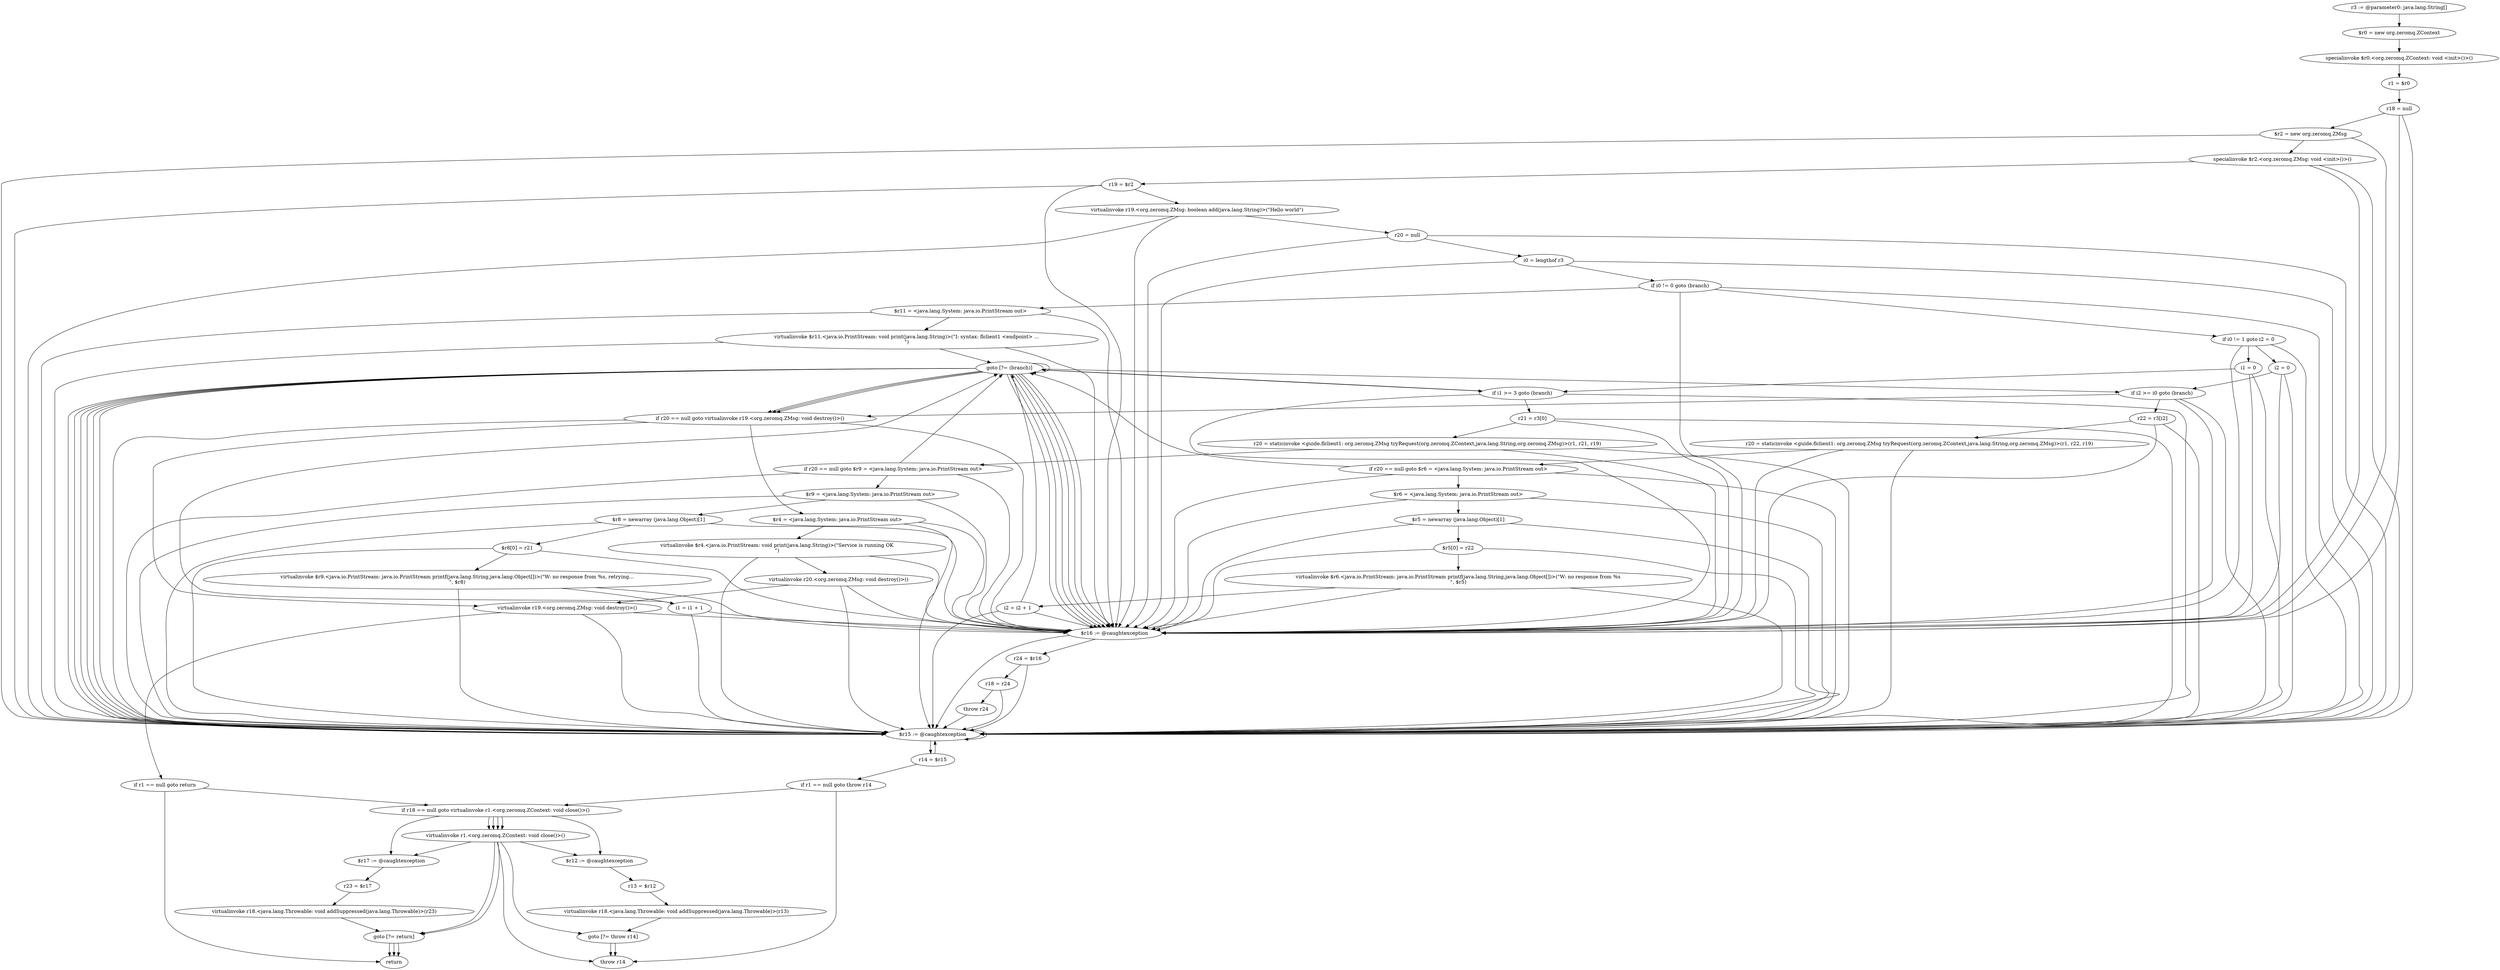 digraph "unitGraph" {
    "r3 := @parameter0: java.lang.String[]"
    "$r0 = new org.zeromq.ZContext"
    "specialinvoke $r0.<org.zeromq.ZContext: void <init>()>()"
    "r1 = $r0"
    "r18 = null"
    "$r2 = new org.zeromq.ZMsg"
    "specialinvoke $r2.<org.zeromq.ZMsg: void <init>()>()"
    "r19 = $r2"
    "virtualinvoke r19.<org.zeromq.ZMsg: boolean add(java.lang.String)>(\"Hello world\")"
    "r20 = null"
    "i0 = lengthof r3"
    "if i0 != 0 goto (branch)"
    "$r11 = <java.lang.System: java.io.PrintStream out>"
    "virtualinvoke $r11.<java.io.PrintStream: void print(java.lang.String)>(\"I: syntax: flclient1 <endpoint> ...\n\")"
    "goto [?= (branch)]"
    "if i0 != 1 goto i2 = 0"
    "i1 = 0"
    "if i1 >= 3 goto (branch)"
    "r21 = r3[0]"
    "r20 = staticinvoke <guide.flclient1: org.zeromq.ZMsg tryRequest(org.zeromq.ZContext,java.lang.String,org.zeromq.ZMsg)>(r1, r21, r19)"
    "if r20 == null goto $r9 = <java.lang.System: java.io.PrintStream out>"
    "$r9 = <java.lang.System: java.io.PrintStream out>"
    "$r8 = newarray (java.lang.Object)[1]"
    "$r8[0] = r21"
    "virtualinvoke $r9.<java.io.PrintStream: java.io.PrintStream printf(java.lang.String,java.lang.Object[])>(\"W: no response from %s, retrying...\n\", $r8)"
    "i1 = i1 + 1"
    "i2 = 0"
    "if i2 >= i0 goto (branch)"
    "r22 = r3[i2]"
    "r20 = staticinvoke <guide.flclient1: org.zeromq.ZMsg tryRequest(org.zeromq.ZContext,java.lang.String,org.zeromq.ZMsg)>(r1, r22, r19)"
    "if r20 == null goto $r6 = <java.lang.System: java.io.PrintStream out>"
    "$r6 = <java.lang.System: java.io.PrintStream out>"
    "$r5 = newarray (java.lang.Object)[1]"
    "$r5[0] = r22"
    "virtualinvoke $r6.<java.io.PrintStream: java.io.PrintStream printf(java.lang.String,java.lang.Object[])>(\"W: no response from %s\n\", $r5)"
    "i2 = i2 + 1"
    "if r20 == null goto virtualinvoke r19.<org.zeromq.ZMsg: void destroy()>()"
    "$r4 = <java.lang.System: java.io.PrintStream out>"
    "virtualinvoke $r4.<java.io.PrintStream: void print(java.lang.String)>(\"Service is running OK\n\")"
    "virtualinvoke r20.<org.zeromq.ZMsg: void destroy()>()"
    "virtualinvoke r19.<org.zeromq.ZMsg: void destroy()>()"
    "if r1 == null goto return"
    "if r18 == null goto virtualinvoke r1.<org.zeromq.ZContext: void close()>()"
    "virtualinvoke r1.<org.zeromq.ZContext: void close()>()"
    "goto [?= return]"
    "$r17 := @caughtexception"
    "r23 = $r17"
    "virtualinvoke r18.<java.lang.Throwable: void addSuppressed(java.lang.Throwable)>(r23)"
    "$r16 := @caughtexception"
    "r24 = $r16"
    "r18 = r24"
    "throw r24"
    "$r15 := @caughtexception"
    "r14 = $r15"
    "if r1 == null goto throw r14"
    "goto [?= throw r14]"
    "$r12 := @caughtexception"
    "r13 = $r12"
    "virtualinvoke r18.<java.lang.Throwable: void addSuppressed(java.lang.Throwable)>(r13)"
    "throw r14"
    "return"
    "r3 := @parameter0: java.lang.String[]"->"$r0 = new org.zeromq.ZContext";
    "$r0 = new org.zeromq.ZContext"->"specialinvoke $r0.<org.zeromq.ZContext: void <init>()>()";
    "specialinvoke $r0.<org.zeromq.ZContext: void <init>()>()"->"r1 = $r0";
    "r1 = $r0"->"r18 = null";
    "r18 = null"->"$r16 := @caughtexception";
    "r18 = null"->"$r15 := @caughtexception";
    "r18 = null"->"$r2 = new org.zeromq.ZMsg";
    "$r2 = new org.zeromq.ZMsg"->"$r16 := @caughtexception";
    "$r2 = new org.zeromq.ZMsg"->"$r15 := @caughtexception";
    "$r2 = new org.zeromq.ZMsg"->"specialinvoke $r2.<org.zeromq.ZMsg: void <init>()>()";
    "specialinvoke $r2.<org.zeromq.ZMsg: void <init>()>()"->"$r16 := @caughtexception";
    "specialinvoke $r2.<org.zeromq.ZMsg: void <init>()>()"->"$r15 := @caughtexception";
    "specialinvoke $r2.<org.zeromq.ZMsg: void <init>()>()"->"r19 = $r2";
    "r19 = $r2"->"$r16 := @caughtexception";
    "r19 = $r2"->"$r15 := @caughtexception";
    "r19 = $r2"->"virtualinvoke r19.<org.zeromq.ZMsg: boolean add(java.lang.String)>(\"Hello world\")";
    "virtualinvoke r19.<org.zeromq.ZMsg: boolean add(java.lang.String)>(\"Hello world\")"->"$r16 := @caughtexception";
    "virtualinvoke r19.<org.zeromq.ZMsg: boolean add(java.lang.String)>(\"Hello world\")"->"$r15 := @caughtexception";
    "virtualinvoke r19.<org.zeromq.ZMsg: boolean add(java.lang.String)>(\"Hello world\")"->"r20 = null";
    "r20 = null"->"$r16 := @caughtexception";
    "r20 = null"->"$r15 := @caughtexception";
    "r20 = null"->"i0 = lengthof r3";
    "i0 = lengthof r3"->"$r16 := @caughtexception";
    "i0 = lengthof r3"->"$r15 := @caughtexception";
    "i0 = lengthof r3"->"if i0 != 0 goto (branch)";
    "if i0 != 0 goto (branch)"->"$r11 = <java.lang.System: java.io.PrintStream out>";
    "if i0 != 0 goto (branch)"->"if i0 != 1 goto i2 = 0";
    "if i0 != 0 goto (branch)"->"$r16 := @caughtexception";
    "if i0 != 0 goto (branch)"->"$r15 := @caughtexception";
    "$r11 = <java.lang.System: java.io.PrintStream out>"->"$r16 := @caughtexception";
    "$r11 = <java.lang.System: java.io.PrintStream out>"->"$r15 := @caughtexception";
    "$r11 = <java.lang.System: java.io.PrintStream out>"->"virtualinvoke $r11.<java.io.PrintStream: void print(java.lang.String)>(\"I: syntax: flclient1 <endpoint> ...\n\")";
    "virtualinvoke $r11.<java.io.PrintStream: void print(java.lang.String)>(\"I: syntax: flclient1 <endpoint> ...\n\")"->"$r16 := @caughtexception";
    "virtualinvoke $r11.<java.io.PrintStream: void print(java.lang.String)>(\"I: syntax: flclient1 <endpoint> ...\n\")"->"$r15 := @caughtexception";
    "virtualinvoke $r11.<java.io.PrintStream: void print(java.lang.String)>(\"I: syntax: flclient1 <endpoint> ...\n\")"->"goto [?= (branch)]";
    "goto [?= (branch)]"->"$r16 := @caughtexception";
    "goto [?= (branch)]"->"$r15 := @caughtexception";
    "goto [?= (branch)]"->"if r20 == null goto virtualinvoke r19.<org.zeromq.ZMsg: void destroy()>()";
    "if i0 != 1 goto i2 = 0"->"i1 = 0";
    "if i0 != 1 goto i2 = 0"->"i2 = 0";
    "if i0 != 1 goto i2 = 0"->"$r16 := @caughtexception";
    "if i0 != 1 goto i2 = 0"->"$r15 := @caughtexception";
    "i1 = 0"->"$r16 := @caughtexception";
    "i1 = 0"->"$r15 := @caughtexception";
    "i1 = 0"->"if i1 >= 3 goto (branch)";
    "if i1 >= 3 goto (branch)"->"r21 = r3[0]";
    "if i1 >= 3 goto (branch)"->"goto [?= (branch)]";
    "if i1 >= 3 goto (branch)"->"$r16 := @caughtexception";
    "if i1 >= 3 goto (branch)"->"$r15 := @caughtexception";
    "r21 = r3[0]"->"$r16 := @caughtexception";
    "r21 = r3[0]"->"$r15 := @caughtexception";
    "r21 = r3[0]"->"r20 = staticinvoke <guide.flclient1: org.zeromq.ZMsg tryRequest(org.zeromq.ZContext,java.lang.String,org.zeromq.ZMsg)>(r1, r21, r19)";
    "r20 = staticinvoke <guide.flclient1: org.zeromq.ZMsg tryRequest(org.zeromq.ZContext,java.lang.String,org.zeromq.ZMsg)>(r1, r21, r19)"->"$r16 := @caughtexception";
    "r20 = staticinvoke <guide.flclient1: org.zeromq.ZMsg tryRequest(org.zeromq.ZContext,java.lang.String,org.zeromq.ZMsg)>(r1, r21, r19)"->"$r15 := @caughtexception";
    "r20 = staticinvoke <guide.flclient1: org.zeromq.ZMsg tryRequest(org.zeromq.ZContext,java.lang.String,org.zeromq.ZMsg)>(r1, r21, r19)"->"if r20 == null goto $r9 = <java.lang.System: java.io.PrintStream out>";
    "if r20 == null goto $r9 = <java.lang.System: java.io.PrintStream out>"->"goto [?= (branch)]";
    "if r20 == null goto $r9 = <java.lang.System: java.io.PrintStream out>"->"$r9 = <java.lang.System: java.io.PrintStream out>";
    "if r20 == null goto $r9 = <java.lang.System: java.io.PrintStream out>"->"$r16 := @caughtexception";
    "if r20 == null goto $r9 = <java.lang.System: java.io.PrintStream out>"->"$r15 := @caughtexception";
    "goto [?= (branch)]"->"$r16 := @caughtexception";
    "goto [?= (branch)]"->"$r15 := @caughtexception";
    "goto [?= (branch)]"->"goto [?= (branch)]";
    "$r9 = <java.lang.System: java.io.PrintStream out>"->"$r16 := @caughtexception";
    "$r9 = <java.lang.System: java.io.PrintStream out>"->"$r15 := @caughtexception";
    "$r9 = <java.lang.System: java.io.PrintStream out>"->"$r8 = newarray (java.lang.Object)[1]";
    "$r8 = newarray (java.lang.Object)[1]"->"$r16 := @caughtexception";
    "$r8 = newarray (java.lang.Object)[1]"->"$r15 := @caughtexception";
    "$r8 = newarray (java.lang.Object)[1]"->"$r8[0] = r21";
    "$r8[0] = r21"->"$r16 := @caughtexception";
    "$r8[0] = r21"->"$r15 := @caughtexception";
    "$r8[0] = r21"->"virtualinvoke $r9.<java.io.PrintStream: java.io.PrintStream printf(java.lang.String,java.lang.Object[])>(\"W: no response from %s, retrying...\n\", $r8)";
    "virtualinvoke $r9.<java.io.PrintStream: java.io.PrintStream printf(java.lang.String,java.lang.Object[])>(\"W: no response from %s, retrying...\n\", $r8)"->"$r16 := @caughtexception";
    "virtualinvoke $r9.<java.io.PrintStream: java.io.PrintStream printf(java.lang.String,java.lang.Object[])>(\"W: no response from %s, retrying...\n\", $r8)"->"$r15 := @caughtexception";
    "virtualinvoke $r9.<java.io.PrintStream: java.io.PrintStream printf(java.lang.String,java.lang.Object[])>(\"W: no response from %s, retrying...\n\", $r8)"->"i1 = i1 + 1";
    "i1 = i1 + 1"->"$r16 := @caughtexception";
    "i1 = i1 + 1"->"$r15 := @caughtexception";
    "i1 = i1 + 1"->"goto [?= (branch)]";
    "goto [?= (branch)]"->"$r16 := @caughtexception";
    "goto [?= (branch)]"->"$r15 := @caughtexception";
    "goto [?= (branch)]"->"if i1 >= 3 goto (branch)";
    "goto [?= (branch)]"->"$r16 := @caughtexception";
    "goto [?= (branch)]"->"$r15 := @caughtexception";
    "goto [?= (branch)]"->"if r20 == null goto virtualinvoke r19.<org.zeromq.ZMsg: void destroy()>()";
    "i2 = 0"->"$r16 := @caughtexception";
    "i2 = 0"->"$r15 := @caughtexception";
    "i2 = 0"->"if i2 >= i0 goto (branch)";
    "if i2 >= i0 goto (branch)"->"r22 = r3[i2]";
    "if i2 >= i0 goto (branch)"->"if r20 == null goto virtualinvoke r19.<org.zeromq.ZMsg: void destroy()>()";
    "if i2 >= i0 goto (branch)"->"$r16 := @caughtexception";
    "if i2 >= i0 goto (branch)"->"$r15 := @caughtexception";
    "r22 = r3[i2]"->"$r16 := @caughtexception";
    "r22 = r3[i2]"->"$r15 := @caughtexception";
    "r22 = r3[i2]"->"r20 = staticinvoke <guide.flclient1: org.zeromq.ZMsg tryRequest(org.zeromq.ZContext,java.lang.String,org.zeromq.ZMsg)>(r1, r22, r19)";
    "r20 = staticinvoke <guide.flclient1: org.zeromq.ZMsg tryRequest(org.zeromq.ZContext,java.lang.String,org.zeromq.ZMsg)>(r1, r22, r19)"->"$r16 := @caughtexception";
    "r20 = staticinvoke <guide.flclient1: org.zeromq.ZMsg tryRequest(org.zeromq.ZContext,java.lang.String,org.zeromq.ZMsg)>(r1, r22, r19)"->"$r15 := @caughtexception";
    "r20 = staticinvoke <guide.flclient1: org.zeromq.ZMsg tryRequest(org.zeromq.ZContext,java.lang.String,org.zeromq.ZMsg)>(r1, r22, r19)"->"if r20 == null goto $r6 = <java.lang.System: java.io.PrintStream out>";
    "if r20 == null goto $r6 = <java.lang.System: java.io.PrintStream out>"->"goto [?= (branch)]";
    "if r20 == null goto $r6 = <java.lang.System: java.io.PrintStream out>"->"$r6 = <java.lang.System: java.io.PrintStream out>";
    "if r20 == null goto $r6 = <java.lang.System: java.io.PrintStream out>"->"$r16 := @caughtexception";
    "if r20 == null goto $r6 = <java.lang.System: java.io.PrintStream out>"->"$r15 := @caughtexception";
    "goto [?= (branch)]"->"$r16 := @caughtexception";
    "goto [?= (branch)]"->"$r15 := @caughtexception";
    "goto [?= (branch)]"->"if r20 == null goto virtualinvoke r19.<org.zeromq.ZMsg: void destroy()>()";
    "$r6 = <java.lang.System: java.io.PrintStream out>"->"$r16 := @caughtexception";
    "$r6 = <java.lang.System: java.io.PrintStream out>"->"$r15 := @caughtexception";
    "$r6 = <java.lang.System: java.io.PrintStream out>"->"$r5 = newarray (java.lang.Object)[1]";
    "$r5 = newarray (java.lang.Object)[1]"->"$r16 := @caughtexception";
    "$r5 = newarray (java.lang.Object)[1]"->"$r15 := @caughtexception";
    "$r5 = newarray (java.lang.Object)[1]"->"$r5[0] = r22";
    "$r5[0] = r22"->"$r16 := @caughtexception";
    "$r5[0] = r22"->"$r15 := @caughtexception";
    "$r5[0] = r22"->"virtualinvoke $r6.<java.io.PrintStream: java.io.PrintStream printf(java.lang.String,java.lang.Object[])>(\"W: no response from %s\n\", $r5)";
    "virtualinvoke $r6.<java.io.PrintStream: java.io.PrintStream printf(java.lang.String,java.lang.Object[])>(\"W: no response from %s\n\", $r5)"->"$r16 := @caughtexception";
    "virtualinvoke $r6.<java.io.PrintStream: java.io.PrintStream printf(java.lang.String,java.lang.Object[])>(\"W: no response from %s\n\", $r5)"->"$r15 := @caughtexception";
    "virtualinvoke $r6.<java.io.PrintStream: java.io.PrintStream printf(java.lang.String,java.lang.Object[])>(\"W: no response from %s\n\", $r5)"->"i2 = i2 + 1";
    "i2 = i2 + 1"->"$r16 := @caughtexception";
    "i2 = i2 + 1"->"$r15 := @caughtexception";
    "i2 = i2 + 1"->"goto [?= (branch)]";
    "goto [?= (branch)]"->"$r16 := @caughtexception";
    "goto [?= (branch)]"->"$r15 := @caughtexception";
    "goto [?= (branch)]"->"if i2 >= i0 goto (branch)";
    "if r20 == null goto virtualinvoke r19.<org.zeromq.ZMsg: void destroy()>()"->"$r4 = <java.lang.System: java.io.PrintStream out>";
    "if r20 == null goto virtualinvoke r19.<org.zeromq.ZMsg: void destroy()>()"->"virtualinvoke r19.<org.zeromq.ZMsg: void destroy()>()";
    "if r20 == null goto virtualinvoke r19.<org.zeromq.ZMsg: void destroy()>()"->"$r16 := @caughtexception";
    "if r20 == null goto virtualinvoke r19.<org.zeromq.ZMsg: void destroy()>()"->"$r15 := @caughtexception";
    "$r4 = <java.lang.System: java.io.PrintStream out>"->"$r16 := @caughtexception";
    "$r4 = <java.lang.System: java.io.PrintStream out>"->"$r15 := @caughtexception";
    "$r4 = <java.lang.System: java.io.PrintStream out>"->"virtualinvoke $r4.<java.io.PrintStream: void print(java.lang.String)>(\"Service is running OK\n\")";
    "virtualinvoke $r4.<java.io.PrintStream: void print(java.lang.String)>(\"Service is running OK\n\")"->"$r16 := @caughtexception";
    "virtualinvoke $r4.<java.io.PrintStream: void print(java.lang.String)>(\"Service is running OK\n\")"->"$r15 := @caughtexception";
    "virtualinvoke $r4.<java.io.PrintStream: void print(java.lang.String)>(\"Service is running OK\n\")"->"virtualinvoke r20.<org.zeromq.ZMsg: void destroy()>()";
    "virtualinvoke r20.<org.zeromq.ZMsg: void destroy()>()"->"$r16 := @caughtexception";
    "virtualinvoke r20.<org.zeromq.ZMsg: void destroy()>()"->"$r15 := @caughtexception";
    "virtualinvoke r20.<org.zeromq.ZMsg: void destroy()>()"->"virtualinvoke r19.<org.zeromq.ZMsg: void destroy()>()";
    "virtualinvoke r19.<org.zeromq.ZMsg: void destroy()>()"->"$r16 := @caughtexception";
    "virtualinvoke r19.<org.zeromq.ZMsg: void destroy()>()"->"$r15 := @caughtexception";
    "virtualinvoke r19.<org.zeromq.ZMsg: void destroy()>()"->"if r1 == null goto return";
    "if r1 == null goto return"->"if r18 == null goto virtualinvoke r1.<org.zeromq.ZContext: void close()>()";
    "if r1 == null goto return"->"return";
    "if r18 == null goto virtualinvoke r1.<org.zeromq.ZContext: void close()>()"->"virtualinvoke r1.<org.zeromq.ZContext: void close()>()";
    "if r18 == null goto virtualinvoke r1.<org.zeromq.ZContext: void close()>()"->"virtualinvoke r1.<org.zeromq.ZContext: void close()>()";
    "if r18 == null goto virtualinvoke r1.<org.zeromq.ZContext: void close()>()"->"$r17 := @caughtexception";
    "virtualinvoke r1.<org.zeromq.ZContext: void close()>()"->"goto [?= return]";
    "virtualinvoke r1.<org.zeromq.ZContext: void close()>()"->"$r17 := @caughtexception";
    "goto [?= return]"->"return";
    "$r17 := @caughtexception"->"r23 = $r17";
    "r23 = $r17"->"virtualinvoke r18.<java.lang.Throwable: void addSuppressed(java.lang.Throwable)>(r23)";
    "virtualinvoke r18.<java.lang.Throwable: void addSuppressed(java.lang.Throwable)>(r23)"->"goto [?= return]";
    "goto [?= return]"->"return";
    "virtualinvoke r1.<org.zeromq.ZContext: void close()>()"->"goto [?= return]";
    "goto [?= return]"->"return";
    "$r16 := @caughtexception"->"r24 = $r16";
    "$r16 := @caughtexception"->"$r15 := @caughtexception";
    "r24 = $r16"->"r18 = r24";
    "r24 = $r16"->"$r15 := @caughtexception";
    "r18 = r24"->"throw r24";
    "r18 = r24"->"$r15 := @caughtexception";
    "throw r24"->"$r15 := @caughtexception";
    "$r15 := @caughtexception"->"r14 = $r15";
    "$r15 := @caughtexception"->"$r15 := @caughtexception";
    "r14 = $r15"->"if r1 == null goto throw r14";
    "r14 = $r15"->"$r15 := @caughtexception";
    "if r1 == null goto throw r14"->"if r18 == null goto virtualinvoke r1.<org.zeromq.ZContext: void close()>()";
    "if r1 == null goto throw r14"->"throw r14";
    "if r18 == null goto virtualinvoke r1.<org.zeromq.ZContext: void close()>()"->"virtualinvoke r1.<org.zeromq.ZContext: void close()>()";
    "if r18 == null goto virtualinvoke r1.<org.zeromq.ZContext: void close()>()"->"virtualinvoke r1.<org.zeromq.ZContext: void close()>()";
    "if r18 == null goto virtualinvoke r1.<org.zeromq.ZContext: void close()>()"->"$r12 := @caughtexception";
    "virtualinvoke r1.<org.zeromq.ZContext: void close()>()"->"goto [?= throw r14]";
    "virtualinvoke r1.<org.zeromq.ZContext: void close()>()"->"$r12 := @caughtexception";
    "goto [?= throw r14]"->"throw r14";
    "$r12 := @caughtexception"->"r13 = $r12";
    "r13 = $r12"->"virtualinvoke r18.<java.lang.Throwable: void addSuppressed(java.lang.Throwable)>(r13)";
    "virtualinvoke r18.<java.lang.Throwable: void addSuppressed(java.lang.Throwable)>(r13)"->"goto [?= throw r14]";
    "goto [?= throw r14]"->"throw r14";
    "virtualinvoke r1.<org.zeromq.ZContext: void close()>()"->"throw r14";
}
